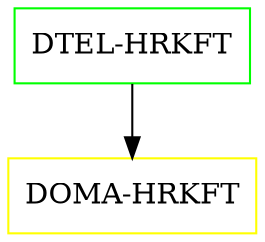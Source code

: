 digraph G {
  "DTEL-HRKFT" [shape=box,color=green];
  "DOMA-HRKFT" [shape=box,color=yellow,URL="./DOMA_HRKFT.html"];
  "DTEL-HRKFT" -> "DOMA-HRKFT";
}
